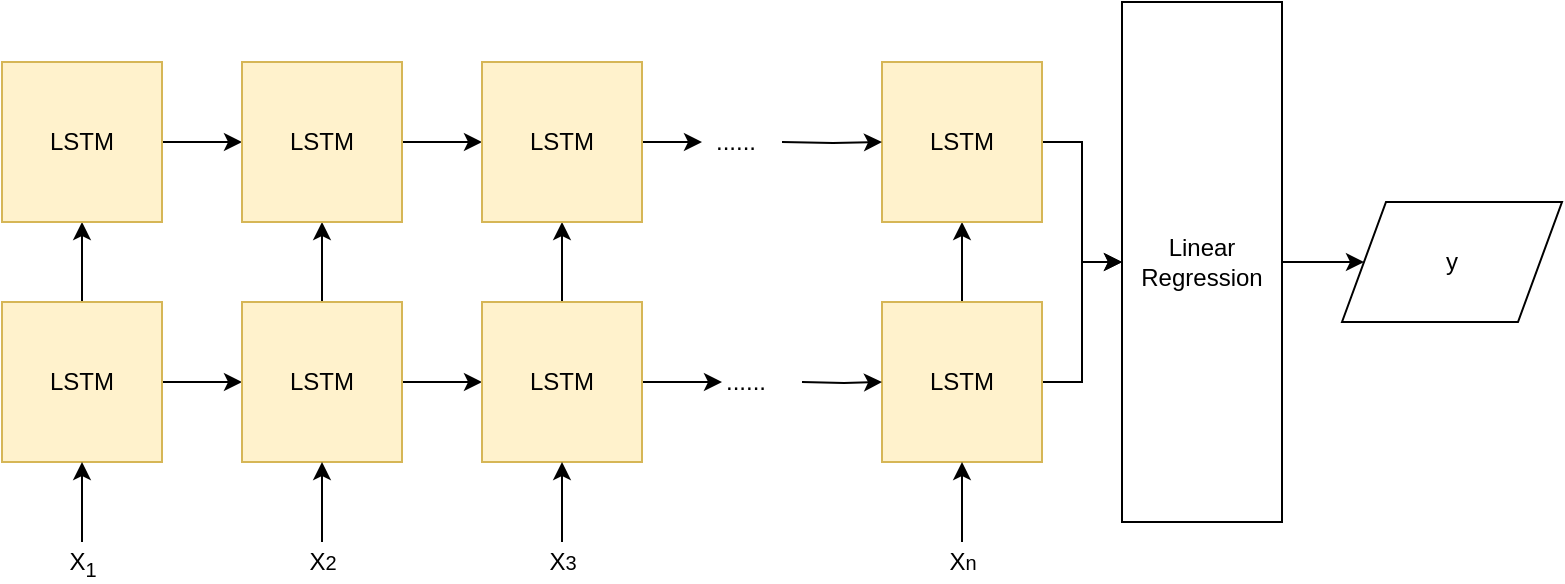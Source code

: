 <mxfile version="12.2.2" type="google" pages="1"><diagram id="HtkFVWh4NAZ_7xuYh-5z" name="Page-1"><mxGraphModel dx="830" dy="746" grid="1" gridSize="10" guides="1" tooltips="1" connect="1" arrows="1" fold="1" page="1" pageScale="1" pageWidth="850" pageHeight="1100" math="0" shadow="0"><root><mxCell id="0"/><mxCell id="1" parent="0"/><mxCell id="LKZ8uwMj5H4ulCBdKteR-24" style="edgeStyle=orthogonalEdgeStyle;rounded=0;orthogonalLoop=1;jettySize=auto;html=1;exitX=0.5;exitY=0;exitDx=0;exitDy=0;entryX=0.5;entryY=1;entryDx=0;entryDy=0;" edge="1" parent="1" source="LKZ8uwMj5H4ulCBdKteR-1" target="LKZ8uwMj5H4ulCBdKteR-20"><mxGeometry relative="1" as="geometry"/></mxCell><mxCell id="LKZ8uwMj5H4ulCBdKteR-38" value="" style="edgeStyle=orthogonalEdgeStyle;rounded=0;orthogonalLoop=1;jettySize=auto;html=1;" edge="1" parent="1" source="LKZ8uwMj5H4ulCBdKteR-1" target="LKZ8uwMj5H4ulCBdKteR-4"><mxGeometry relative="1" as="geometry"/></mxCell><mxCell id="LKZ8uwMj5H4ulCBdKteR-1" value="LSTM" style="whiteSpace=wrap;html=1;aspect=fixed;fillColor=#fff2cc;strokeColor=#d6b656;" vertex="1" parent="1"><mxGeometry x="50" y="240" width="80" height="80" as="geometry"/></mxCell><mxCell id="LKZ8uwMj5H4ulCBdKteR-2" value="" style="endArrow=classic;html=1;entryX=0.5;entryY=1;entryDx=0;entryDy=0;" edge="1" parent="1" target="LKZ8uwMj5H4ulCBdKteR-1"><mxGeometry width="50" height="50" relative="1" as="geometry"><mxPoint x="90" y="360" as="sourcePoint"/><mxPoint x="100" y="340" as="targetPoint"/></mxGeometry></mxCell><mxCell id="LKZ8uwMj5H4ulCBdKteR-3" value="X&lt;sub&gt;1&lt;/sub&gt;" style="text;html=1;resizable=0;points=[];autosize=1;align=center;verticalAlign=top;spacingTop=-4;" vertex="1" parent="1"><mxGeometry x="75" y="360" width="30" height="20" as="geometry"/></mxCell><mxCell id="LKZ8uwMj5H4ulCBdKteR-25" style="edgeStyle=orthogonalEdgeStyle;rounded=0;orthogonalLoop=1;jettySize=auto;html=1;entryX=0.5;entryY=1;entryDx=0;entryDy=0;" edge="1" parent="1" source="LKZ8uwMj5H4ulCBdKteR-4" target="LKZ8uwMj5H4ulCBdKteR-21"><mxGeometry relative="1" as="geometry"/></mxCell><mxCell id="LKZ8uwMj5H4ulCBdKteR-39" value="" style="edgeStyle=orthogonalEdgeStyle;rounded=0;orthogonalLoop=1;jettySize=auto;html=1;" edge="1" parent="1" source="LKZ8uwMj5H4ulCBdKteR-4" target="LKZ8uwMj5H4ulCBdKteR-7"><mxGeometry relative="1" as="geometry"/></mxCell><mxCell id="LKZ8uwMj5H4ulCBdKteR-4" value="LSTM" style="whiteSpace=wrap;html=1;aspect=fixed;fillColor=#fff2cc;strokeColor=#d6b656;" vertex="1" parent="1"><mxGeometry x="170" y="240" width="80" height="80" as="geometry"/></mxCell><mxCell id="LKZ8uwMj5H4ulCBdKteR-5" value="" style="endArrow=classic;html=1;entryX=0.5;entryY=1;entryDx=0;entryDy=0;" edge="1" parent="1" target="LKZ8uwMj5H4ulCBdKteR-4"><mxGeometry width="50" height="50" relative="1" as="geometry"><mxPoint x="210" y="360" as="sourcePoint"/><mxPoint x="220" y="340" as="targetPoint"/></mxGeometry></mxCell><mxCell id="LKZ8uwMj5H4ulCBdKteR-6" value="X&lt;font size=&quot;1&quot;&gt;2&lt;/font&gt;" style="text;html=1;resizable=0;points=[];autosize=1;align=center;verticalAlign=top;spacingTop=-4;" vertex="1" parent="1"><mxGeometry x="195" y="360" width="30" height="20" as="geometry"/></mxCell><mxCell id="LKZ8uwMj5H4ulCBdKteR-27" style="edgeStyle=orthogonalEdgeStyle;rounded=0;orthogonalLoop=1;jettySize=auto;html=1;entryX=0.5;entryY=1;entryDx=0;entryDy=0;" edge="1" parent="1" source="LKZ8uwMj5H4ulCBdKteR-7" target="LKZ8uwMj5H4ulCBdKteR-22"><mxGeometry relative="1" as="geometry"/></mxCell><mxCell id="LKZ8uwMj5H4ulCBdKteR-41" value="" style="edgeStyle=orthogonalEdgeStyle;rounded=0;orthogonalLoop=1;jettySize=auto;html=1;" edge="1" parent="1" source="LKZ8uwMj5H4ulCBdKteR-7"><mxGeometry relative="1" as="geometry"><mxPoint x="410" y="280" as="targetPoint"/></mxGeometry></mxCell><mxCell id="LKZ8uwMj5H4ulCBdKteR-7" value="LSTM" style="whiteSpace=wrap;html=1;aspect=fixed;fillColor=#fff2cc;strokeColor=#d6b656;" vertex="1" parent="1"><mxGeometry x="290" y="240" width="80" height="80" as="geometry"/></mxCell><mxCell id="LKZ8uwMj5H4ulCBdKteR-8" value="" style="endArrow=classic;html=1;entryX=0.5;entryY=1;entryDx=0;entryDy=0;" edge="1" parent="1" target="LKZ8uwMj5H4ulCBdKteR-7"><mxGeometry width="50" height="50" relative="1" as="geometry"><mxPoint x="330" y="360" as="sourcePoint"/><mxPoint x="340" y="340" as="targetPoint"/></mxGeometry></mxCell><mxCell id="LKZ8uwMj5H4ulCBdKteR-9" value="X&lt;font size=&quot;1&quot;&gt;3&lt;/font&gt;" style="text;html=1;resizable=0;points=[];autosize=1;align=center;verticalAlign=top;spacingTop=-4;" vertex="1" parent="1"><mxGeometry x="315" y="360" width="30" height="20" as="geometry"/></mxCell><mxCell id="LKZ8uwMj5H4ulCBdKteR-28" style="edgeStyle=orthogonalEdgeStyle;rounded=0;orthogonalLoop=1;jettySize=auto;html=1;entryX=0.5;entryY=1;entryDx=0;entryDy=0;" edge="1" parent="1" source="LKZ8uwMj5H4ulCBdKteR-13" target="LKZ8uwMj5H4ulCBdKteR-23"><mxGeometry relative="1" as="geometry"/></mxCell><mxCell id="LKZ8uwMj5H4ulCBdKteR-48" value="" style="edgeStyle=orthogonalEdgeStyle;rounded=0;orthogonalLoop=1;jettySize=auto;html=1;" edge="1" parent="1" source="LKZ8uwMj5H4ulCBdKteR-13" target="LKZ8uwMj5H4ulCBdKteR-18"><mxGeometry relative="1" as="geometry"/></mxCell><mxCell id="LKZ8uwMj5H4ulCBdKteR-13" value="LSTM" style="whiteSpace=wrap;html=1;aspect=fixed;fillColor=#fff2cc;strokeColor=#d6b656;" vertex="1" parent="1"><mxGeometry x="490" y="240" width="80" height="80" as="geometry"/></mxCell><mxCell id="LKZ8uwMj5H4ulCBdKteR-14" value="" style="endArrow=classic;html=1;entryX=0.5;entryY=1;entryDx=0;entryDy=0;" edge="1" parent="1" target="LKZ8uwMj5H4ulCBdKteR-13"><mxGeometry width="50" height="50" relative="1" as="geometry"><mxPoint x="530" y="360" as="sourcePoint"/><mxPoint x="540" y="340" as="targetPoint"/></mxGeometry></mxCell><mxCell id="LKZ8uwMj5H4ulCBdKteR-15" value="X&lt;font size=&quot;1&quot;&gt;n&lt;/font&gt;" style="text;html=1;resizable=0;points=[];autosize=1;align=center;verticalAlign=top;spacingTop=-4;" vertex="1" parent="1"><mxGeometry x="515" y="360" width="30" height="20" as="geometry"/></mxCell><mxCell id="LKZ8uwMj5H4ulCBdKteR-37" value="" style="edgeStyle=orthogonalEdgeStyle;rounded=0;orthogonalLoop=1;jettySize=auto;html=1;" edge="1" parent="1" source="LKZ8uwMj5H4ulCBdKteR-18" target="LKZ8uwMj5H4ulCBdKteR-36"><mxGeometry relative="1" as="geometry"/></mxCell><mxCell id="LKZ8uwMj5H4ulCBdKteR-18" value="Linear Regression" style="rounded=0;whiteSpace=wrap;html=1;align=center;" vertex="1" parent="1"><mxGeometry x="610" y="90" width="80" height="260" as="geometry"/></mxCell><mxCell id="LKZ8uwMj5H4ulCBdKteR-32" value="" style="edgeStyle=orthogonalEdgeStyle;rounded=0;orthogonalLoop=1;jettySize=auto;html=1;" edge="1" parent="1" source="LKZ8uwMj5H4ulCBdKteR-20" target="LKZ8uwMj5H4ulCBdKteR-21"><mxGeometry relative="1" as="geometry"/></mxCell><mxCell id="LKZ8uwMj5H4ulCBdKteR-20" value="LSTM" style="whiteSpace=wrap;html=1;aspect=fixed;fillColor=#fff2cc;strokeColor=#d6b656;" vertex="1" parent="1"><mxGeometry x="50" y="120" width="80" height="80" as="geometry"/></mxCell><mxCell id="LKZ8uwMj5H4ulCBdKteR-31" value="" style="edgeStyle=orthogonalEdgeStyle;rounded=0;orthogonalLoop=1;jettySize=auto;html=1;" edge="1" parent="1" source="LKZ8uwMj5H4ulCBdKteR-21" target="LKZ8uwMj5H4ulCBdKteR-22"><mxGeometry relative="1" as="geometry"/></mxCell><mxCell id="LKZ8uwMj5H4ulCBdKteR-21" value="LSTM" style="whiteSpace=wrap;html=1;aspect=fixed;fillColor=#fff2cc;strokeColor=#d6b656;" vertex="1" parent="1"><mxGeometry x="170" y="120" width="80" height="80" as="geometry"/></mxCell><mxCell id="LKZ8uwMj5H4ulCBdKteR-30" style="edgeStyle=orthogonalEdgeStyle;rounded=0;orthogonalLoop=1;jettySize=auto;html=1;exitX=1;exitY=0.5;exitDx=0;exitDy=0;" edge="1" parent="1" source="LKZ8uwMj5H4ulCBdKteR-22"><mxGeometry relative="1" as="geometry"><mxPoint x="400" y="160" as="targetPoint"/></mxGeometry></mxCell><mxCell id="LKZ8uwMj5H4ulCBdKteR-22" value="LSTM" style="whiteSpace=wrap;html=1;aspect=fixed;fillColor=#fff2cc;strokeColor=#d6b656;" vertex="1" parent="1"><mxGeometry x="290" y="120" width="80" height="80" as="geometry"/></mxCell><mxCell id="LKZ8uwMj5H4ulCBdKteR-29" style="edgeStyle=orthogonalEdgeStyle;rounded=0;orthogonalLoop=1;jettySize=auto;html=1;exitX=1;exitY=0.5;exitDx=0;exitDy=0;entryX=0;entryY=0.5;entryDx=0;entryDy=0;" edge="1" parent="1" source="LKZ8uwMj5H4ulCBdKteR-23" target="LKZ8uwMj5H4ulCBdKteR-18"><mxGeometry relative="1" as="geometry"/></mxCell><mxCell id="LKZ8uwMj5H4ulCBdKteR-23" value="LSTM" style="whiteSpace=wrap;html=1;aspect=fixed;fillColor=#fff2cc;strokeColor=#d6b656;" vertex="1" parent="1"><mxGeometry x="490" y="120" width="80" height="80" as="geometry"/></mxCell><mxCell id="LKZ8uwMj5H4ulCBdKteR-36" value="y" style="shape=parallelogram;perimeter=parallelogramPerimeter;whiteSpace=wrap;html=1;align=center;" vertex="1" parent="1"><mxGeometry x="720" y="190" width="110" height="60" as="geometry"/></mxCell><mxCell id="LKZ8uwMj5H4ulCBdKteR-42" style="edgeStyle=orthogonalEdgeStyle;rounded=0;orthogonalLoop=1;jettySize=auto;html=1;entryX=0;entryY=0.5;entryDx=0;entryDy=0;" edge="1" parent="1" target="LKZ8uwMj5H4ulCBdKteR-23"><mxGeometry relative="1" as="geometry"><mxPoint x="440" y="160" as="sourcePoint"/><mxPoint x="440" y="170" as="targetPoint"/></mxGeometry></mxCell><mxCell id="LKZ8uwMj5H4ulCBdKteR-43" style="edgeStyle=orthogonalEdgeStyle;rounded=0;orthogonalLoop=1;jettySize=auto;html=1;entryX=0;entryY=0.5;entryDx=0;entryDy=0;" edge="1" parent="1" target="LKZ8uwMj5H4ulCBdKteR-13"><mxGeometry relative="1" as="geometry"><mxPoint x="450" y="280" as="sourcePoint"/><mxPoint x="500" y="170" as="targetPoint"/></mxGeometry></mxCell><mxCell id="LKZ8uwMj5H4ulCBdKteR-44" value="......" style="text;html=1;resizable=0;points=[];autosize=1;align=left;verticalAlign=top;spacingTop=-4;" vertex="1" parent="1"><mxGeometry x="410" y="270" width="40" height="20" as="geometry"/></mxCell><mxCell id="LKZ8uwMj5H4ulCBdKteR-45" value="......" style="text;html=1;resizable=0;points=[];autosize=1;align=left;verticalAlign=top;spacingTop=-4;" vertex="1" parent="1"><mxGeometry x="405" y="150" width="40" height="20" as="geometry"/></mxCell></root></mxGraphModel></diagram></mxfile>